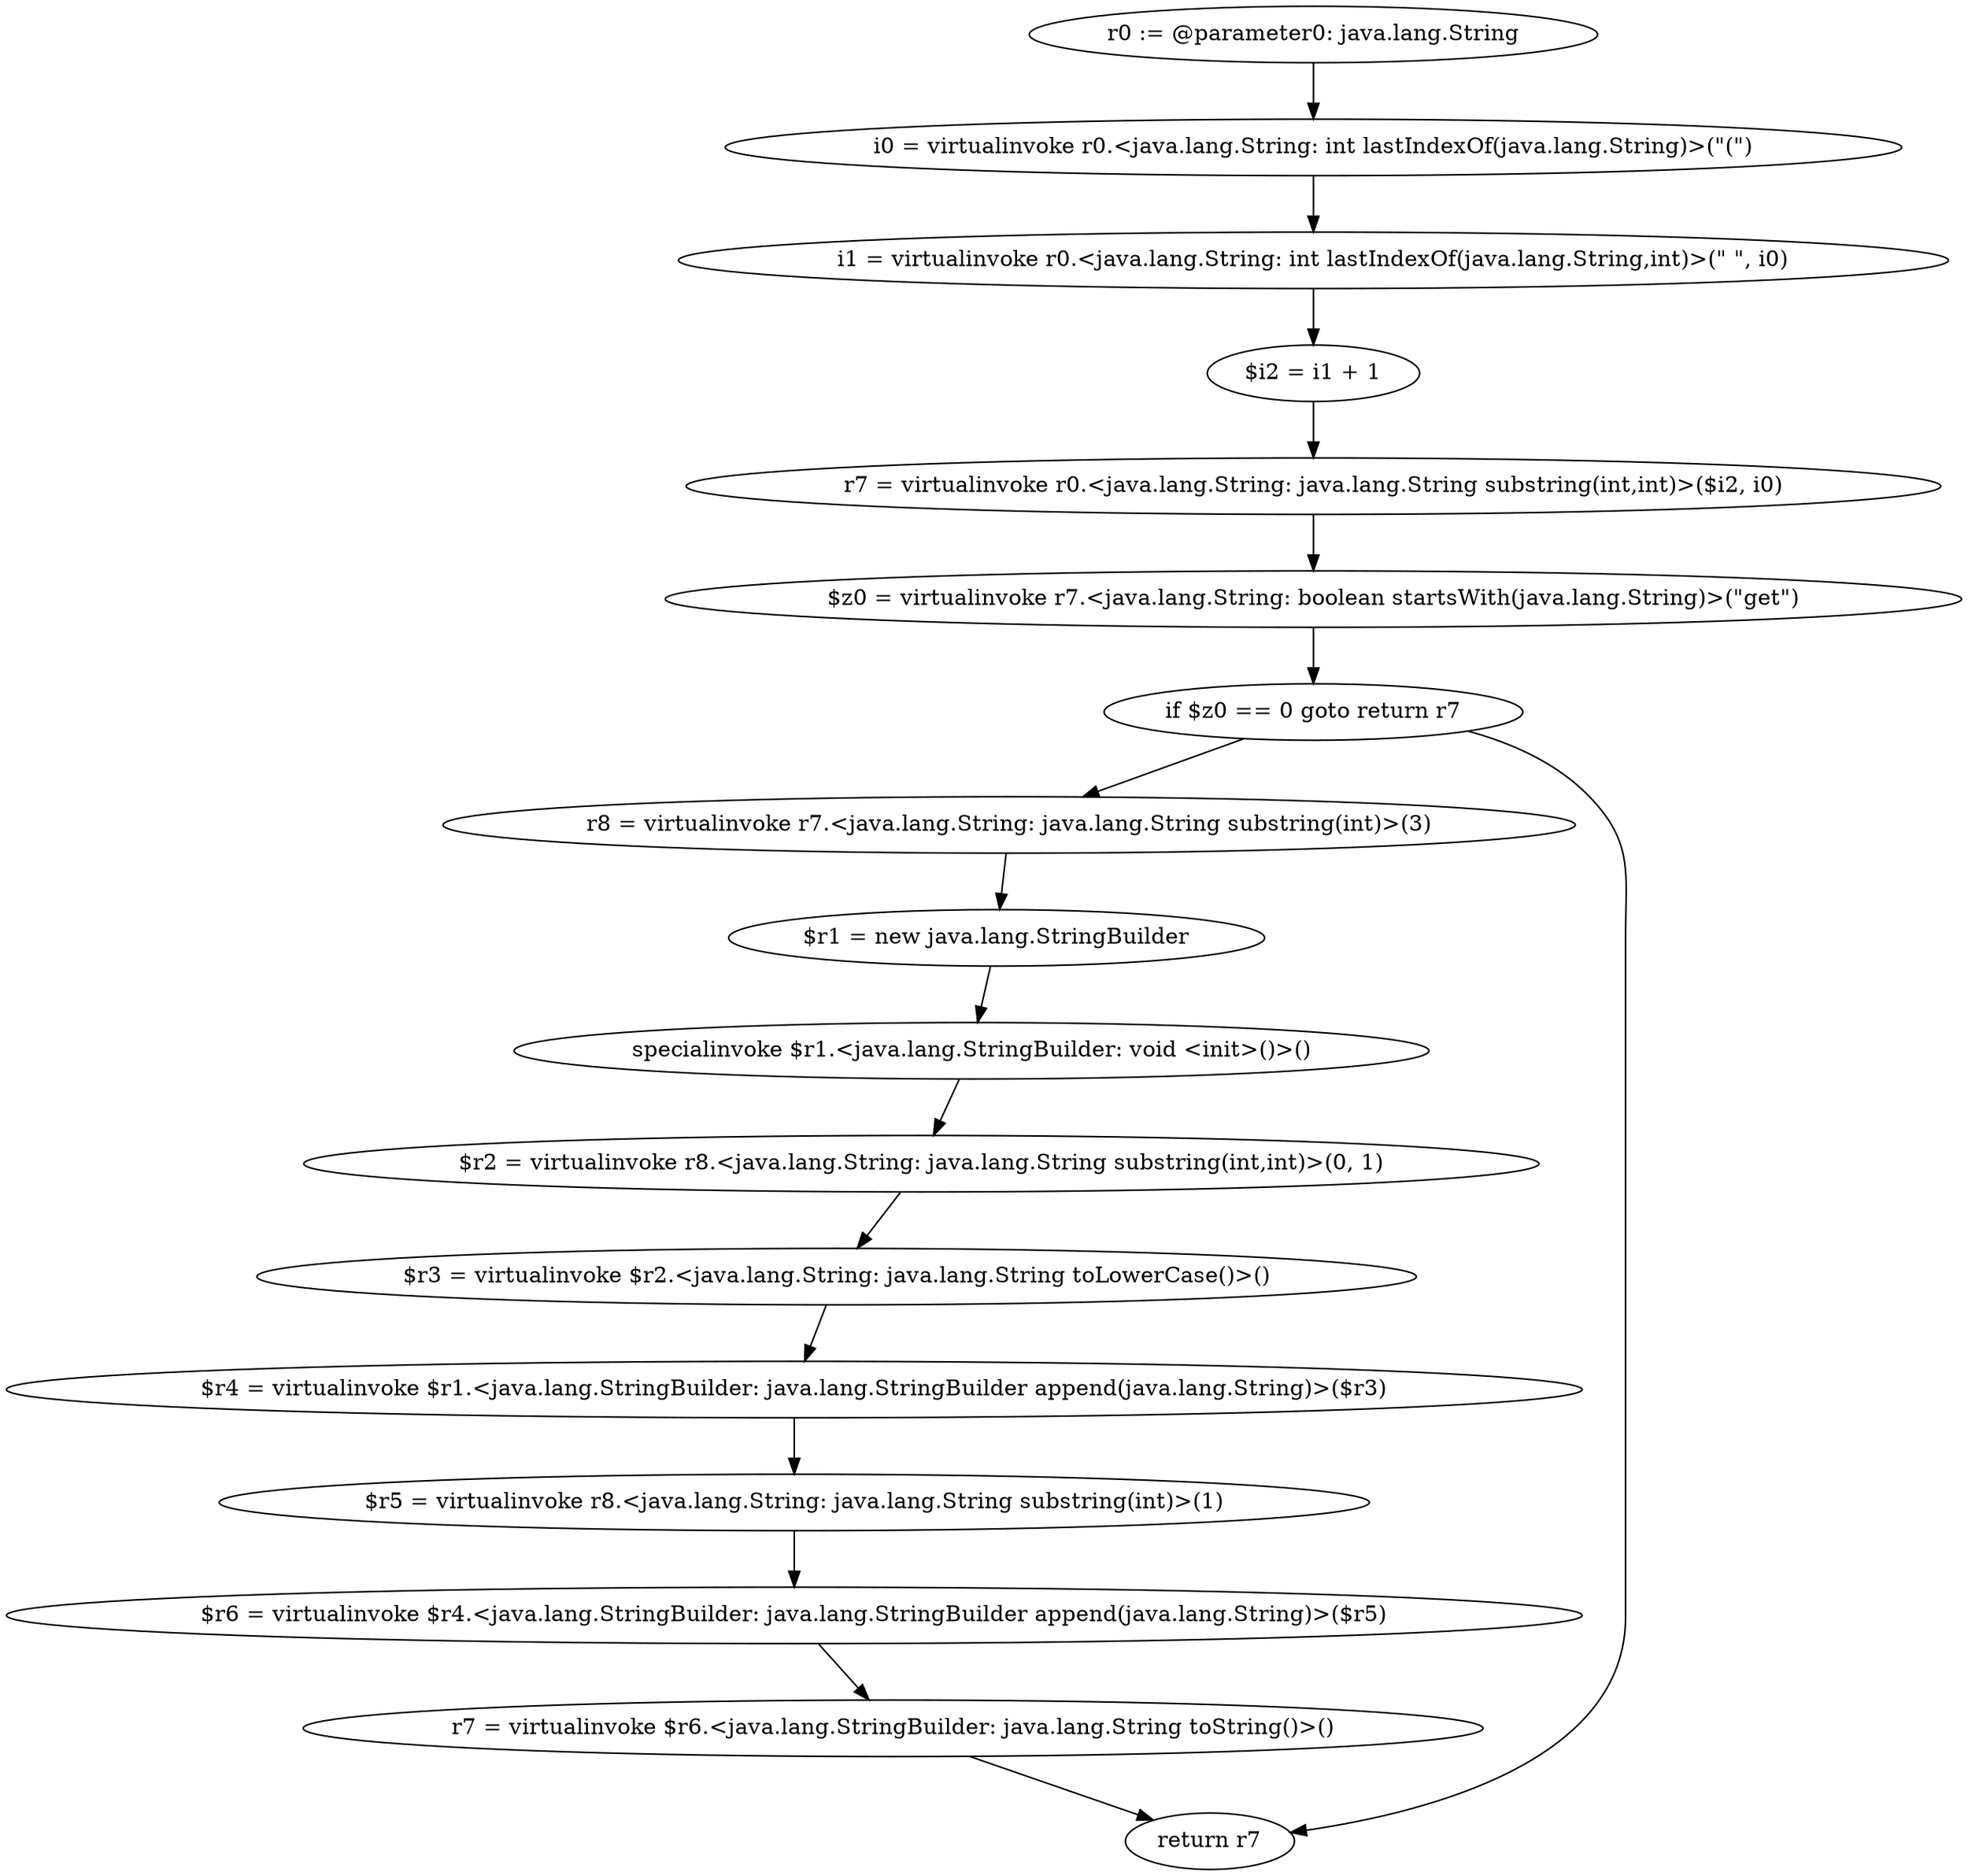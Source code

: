 digraph "unitGraph" {
    "r0 := @parameter0: java.lang.String"
    "i0 = virtualinvoke r0.<java.lang.String: int lastIndexOf(java.lang.String)>(\"(\")"
    "i1 = virtualinvoke r0.<java.lang.String: int lastIndexOf(java.lang.String,int)>(\" \", i0)"
    "$i2 = i1 + 1"
    "r7 = virtualinvoke r0.<java.lang.String: java.lang.String substring(int,int)>($i2, i0)"
    "$z0 = virtualinvoke r7.<java.lang.String: boolean startsWith(java.lang.String)>(\"get\")"
    "if $z0 == 0 goto return r7"
    "r8 = virtualinvoke r7.<java.lang.String: java.lang.String substring(int)>(3)"
    "$r1 = new java.lang.StringBuilder"
    "specialinvoke $r1.<java.lang.StringBuilder: void <init>()>()"
    "$r2 = virtualinvoke r8.<java.lang.String: java.lang.String substring(int,int)>(0, 1)"
    "$r3 = virtualinvoke $r2.<java.lang.String: java.lang.String toLowerCase()>()"
    "$r4 = virtualinvoke $r1.<java.lang.StringBuilder: java.lang.StringBuilder append(java.lang.String)>($r3)"
    "$r5 = virtualinvoke r8.<java.lang.String: java.lang.String substring(int)>(1)"
    "$r6 = virtualinvoke $r4.<java.lang.StringBuilder: java.lang.StringBuilder append(java.lang.String)>($r5)"
    "r7 = virtualinvoke $r6.<java.lang.StringBuilder: java.lang.String toString()>()"
    "return r7"
    "r0 := @parameter0: java.lang.String"->"i0 = virtualinvoke r0.<java.lang.String: int lastIndexOf(java.lang.String)>(\"(\")";
    "i0 = virtualinvoke r0.<java.lang.String: int lastIndexOf(java.lang.String)>(\"(\")"->"i1 = virtualinvoke r0.<java.lang.String: int lastIndexOf(java.lang.String,int)>(\" \", i0)";
    "i1 = virtualinvoke r0.<java.lang.String: int lastIndexOf(java.lang.String,int)>(\" \", i0)"->"$i2 = i1 + 1";
    "$i2 = i1 + 1"->"r7 = virtualinvoke r0.<java.lang.String: java.lang.String substring(int,int)>($i2, i0)";
    "r7 = virtualinvoke r0.<java.lang.String: java.lang.String substring(int,int)>($i2, i0)"->"$z0 = virtualinvoke r7.<java.lang.String: boolean startsWith(java.lang.String)>(\"get\")";
    "$z0 = virtualinvoke r7.<java.lang.String: boolean startsWith(java.lang.String)>(\"get\")"->"if $z0 == 0 goto return r7";
    "if $z0 == 0 goto return r7"->"r8 = virtualinvoke r7.<java.lang.String: java.lang.String substring(int)>(3)";
    "if $z0 == 0 goto return r7"->"return r7";
    "r8 = virtualinvoke r7.<java.lang.String: java.lang.String substring(int)>(3)"->"$r1 = new java.lang.StringBuilder";
    "$r1 = new java.lang.StringBuilder"->"specialinvoke $r1.<java.lang.StringBuilder: void <init>()>()";
    "specialinvoke $r1.<java.lang.StringBuilder: void <init>()>()"->"$r2 = virtualinvoke r8.<java.lang.String: java.lang.String substring(int,int)>(0, 1)";
    "$r2 = virtualinvoke r8.<java.lang.String: java.lang.String substring(int,int)>(0, 1)"->"$r3 = virtualinvoke $r2.<java.lang.String: java.lang.String toLowerCase()>()";
    "$r3 = virtualinvoke $r2.<java.lang.String: java.lang.String toLowerCase()>()"->"$r4 = virtualinvoke $r1.<java.lang.StringBuilder: java.lang.StringBuilder append(java.lang.String)>($r3)";
    "$r4 = virtualinvoke $r1.<java.lang.StringBuilder: java.lang.StringBuilder append(java.lang.String)>($r3)"->"$r5 = virtualinvoke r8.<java.lang.String: java.lang.String substring(int)>(1)";
    "$r5 = virtualinvoke r8.<java.lang.String: java.lang.String substring(int)>(1)"->"$r6 = virtualinvoke $r4.<java.lang.StringBuilder: java.lang.StringBuilder append(java.lang.String)>($r5)";
    "$r6 = virtualinvoke $r4.<java.lang.StringBuilder: java.lang.StringBuilder append(java.lang.String)>($r5)"->"r7 = virtualinvoke $r6.<java.lang.StringBuilder: java.lang.String toString()>()";
    "r7 = virtualinvoke $r6.<java.lang.StringBuilder: java.lang.String toString()>()"->"return r7";
}
